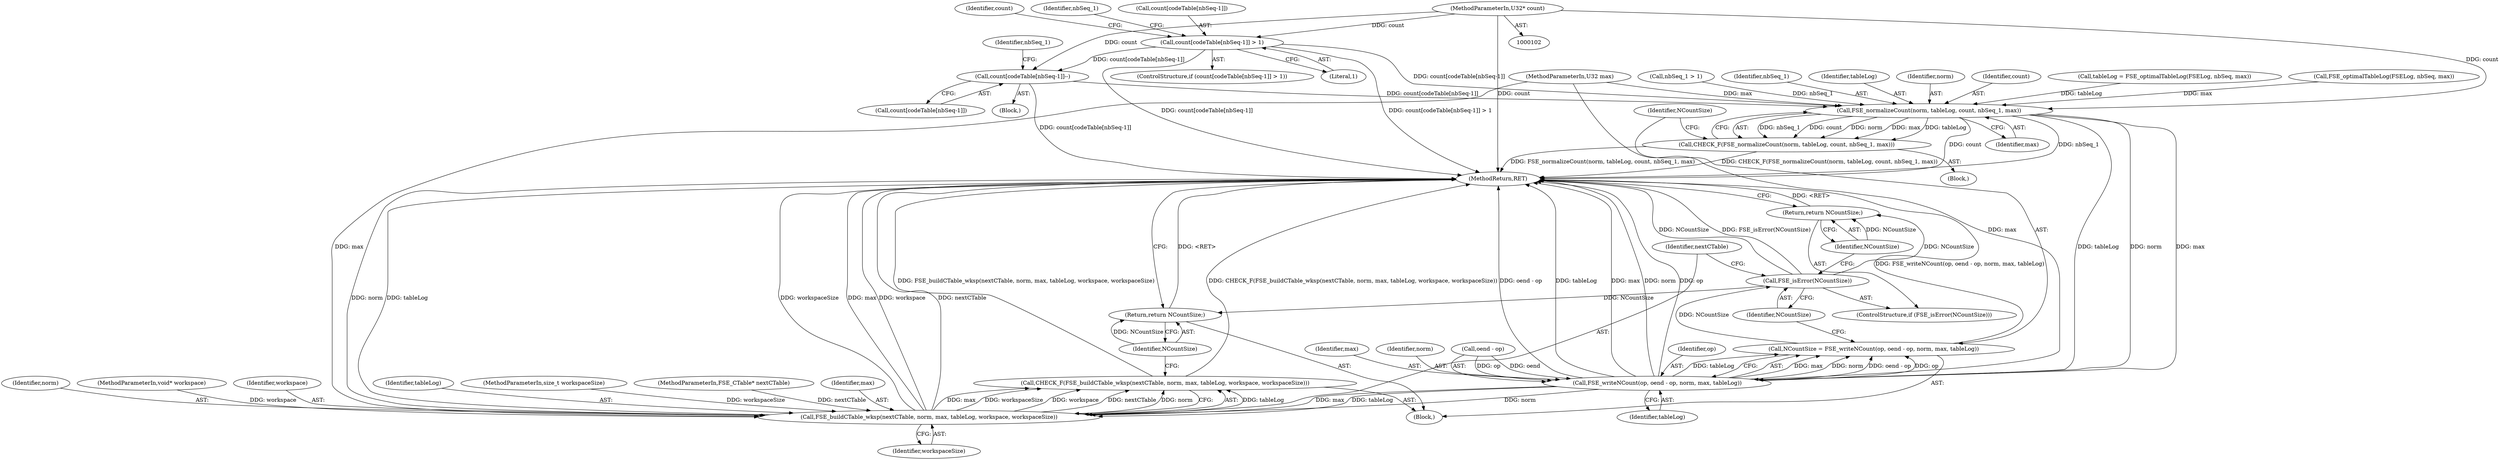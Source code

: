 digraph "0_zstd_3e5cdf1b6a85843e991d7d10f6a2567c15580da0@array" {
"1000195" [label="(Call,count[codeTable[nbSeq-1]] > 1)"];
"1000108" [label="(MethodParameterIn,U32* count)"];
"1000205" [label="(Call,count[codeTable[nbSeq-1]]--)"];
"1000220" [label="(Call,FSE_normalizeCount(norm, tableLog, count, nbSeq_1, max))"];
"1000219" [label="(Call,CHECK_F(FSE_normalizeCount(norm, tableLog, count, nbSeq_1, max)))"];
"1000230" [label="(Call,FSE_writeNCount(op, oend - op, norm, max, tableLog))"];
"1000228" [label="(Call,NCountSize = FSE_writeNCount(op, oend - op, norm, max, tableLog))"];
"1000239" [label="(Call,FSE_isError(NCountSize))"];
"1000241" [label="(Return,return NCountSize;)"];
"1000251" [label="(Return,return NCountSize;)"];
"1000244" [label="(Call,FSE_buildCTable_wksp(nextCTable, norm, max, tableLog, workspace, workspaceSize))"];
"1000243" [label="(Call,CHECK_F(FSE_buildCTable_wksp(nextCTable, norm, max, tableLog, workspace, workspaceSize)))"];
"1000205" [label="(Call,count[codeTable[nbSeq-1]]--)"];
"1000220" [label="(Call,FSE_normalizeCount(norm, tableLog, count, nbSeq_1, max))"];
"1000260" [label="(MethodReturn,RET)"];
"1000228" [label="(Call,NCountSize = FSE_writeNCount(op, oend - op, norm, max, tableLog))"];
"1000195" [label="(Call,count[codeTable[nbSeq-1]] > 1)"];
"1000246" [label="(Identifier,norm)"];
"1000190" [label="(Call,FSE_optimalTableLog(FSELog, nbSeq, max))"];
"1000217" [label="(Identifier,nbSeq_1)"];
"1000245" [label="(Identifier,nextCTable)"];
"1000117" [label="(MethodParameterIn,void* workspace)"];
"1000229" [label="(Identifier,NCountSize)"];
"1000249" [label="(Identifier,workspace)"];
"1000203" [label="(Literal,1)"];
"1000196" [label="(Call,count[codeTable[nbSeq-1]])"];
"1000109" [label="(MethodParameterIn,U32 max)"];
"1000236" [label="(Identifier,max)"];
"1000216" [label="(Call,nbSeq_1 > 1)"];
"1000224" [label="(Identifier,nbSeq_1)"];
"1000226" [label="(Block,)"];
"1000108" [label="(MethodParameterIn,U32* count)"];
"1000206" [label="(Call,count[codeTable[nbSeq-1]])"];
"1000225" [label="(Identifier,max)"];
"1000237" [label="(Identifier,tableLog)"];
"1000241" [label="(Return,return NCountSize;)"];
"1000239" [label="(Call,FSE_isError(NCountSize))"];
"1000252" [label="(Identifier,NCountSize)"];
"1000235" [label="(Identifier,norm)"];
"1000181" [label="(Block,)"];
"1000219" [label="(Call,CHECK_F(FSE_normalizeCount(norm, tableLog, count, nbSeq_1, max)))"];
"1000240" [label="(Identifier,NCountSize)"];
"1000244" [label="(Call,FSE_buildCTable_wksp(nextCTable, norm, max, tableLog, workspace, workspaceSize))"];
"1000243" [label="(Call,CHECK_F(FSE_buildCTable_wksp(nextCTable, norm, max, tableLog, workspace, workspaceSize)))"];
"1000204" [label="(Block,)"];
"1000242" [label="(Identifier,NCountSize)"];
"1000250" [label="(Identifier,workspaceSize)"];
"1000248" [label="(Identifier,tableLog)"];
"1000232" [label="(Call,oend - op)"];
"1000238" [label="(ControlStructure,if (FSE_isError(NCountSize)))"];
"1000222" [label="(Identifier,tableLog)"];
"1000118" [label="(MethodParameterIn,size_t workspaceSize)"];
"1000221" [label="(Identifier,norm)"];
"1000207" [label="(Identifier,count)"];
"1000231" [label="(Identifier,op)"];
"1000194" [label="(ControlStructure,if (count[codeTable[nbSeq-1]] > 1))"];
"1000230" [label="(Call,FSE_writeNCount(op, oend - op, norm, max, tableLog))"];
"1000105" [label="(MethodParameterIn,FSE_CTable* nextCTable)"];
"1000247" [label="(Identifier,max)"];
"1000223" [label="(Identifier,count)"];
"1000214" [label="(Identifier,nbSeq_1)"];
"1000251" [label="(Return,return NCountSize;)"];
"1000188" [label="(Call,tableLog = FSE_optimalTableLog(FSELog, nbSeq, max))"];
"1000195" -> "1000194"  [label="AST: "];
"1000195" -> "1000203"  [label="CFG: "];
"1000196" -> "1000195"  [label="AST: "];
"1000203" -> "1000195"  [label="AST: "];
"1000207" -> "1000195"  [label="CFG: "];
"1000217" -> "1000195"  [label="CFG: "];
"1000195" -> "1000260"  [label="DDG: count[codeTable[nbSeq-1]] > 1"];
"1000195" -> "1000260"  [label="DDG: count[codeTable[nbSeq-1]]"];
"1000108" -> "1000195"  [label="DDG: count"];
"1000195" -> "1000205"  [label="DDG: count[codeTable[nbSeq-1]]"];
"1000195" -> "1000220"  [label="DDG: count[codeTable[nbSeq-1]]"];
"1000108" -> "1000102"  [label="AST: "];
"1000108" -> "1000260"  [label="DDG: count"];
"1000108" -> "1000205"  [label="DDG: count"];
"1000108" -> "1000220"  [label="DDG: count"];
"1000205" -> "1000204"  [label="AST: "];
"1000205" -> "1000206"  [label="CFG: "];
"1000206" -> "1000205"  [label="AST: "];
"1000214" -> "1000205"  [label="CFG: "];
"1000205" -> "1000260"  [label="DDG: count[codeTable[nbSeq-1]]"];
"1000205" -> "1000220"  [label="DDG: count[codeTable[nbSeq-1]]"];
"1000220" -> "1000219"  [label="AST: "];
"1000220" -> "1000225"  [label="CFG: "];
"1000221" -> "1000220"  [label="AST: "];
"1000222" -> "1000220"  [label="AST: "];
"1000223" -> "1000220"  [label="AST: "];
"1000224" -> "1000220"  [label="AST: "];
"1000225" -> "1000220"  [label="AST: "];
"1000219" -> "1000220"  [label="CFG: "];
"1000220" -> "1000260"  [label="DDG: count"];
"1000220" -> "1000260"  [label="DDG: nbSeq_1"];
"1000220" -> "1000219"  [label="DDG: nbSeq_1"];
"1000220" -> "1000219"  [label="DDG: count"];
"1000220" -> "1000219"  [label="DDG: norm"];
"1000220" -> "1000219"  [label="DDG: max"];
"1000220" -> "1000219"  [label="DDG: tableLog"];
"1000188" -> "1000220"  [label="DDG: tableLog"];
"1000216" -> "1000220"  [label="DDG: nbSeq_1"];
"1000190" -> "1000220"  [label="DDG: max"];
"1000109" -> "1000220"  [label="DDG: max"];
"1000220" -> "1000230"  [label="DDG: norm"];
"1000220" -> "1000230"  [label="DDG: max"];
"1000220" -> "1000230"  [label="DDG: tableLog"];
"1000219" -> "1000181"  [label="AST: "];
"1000229" -> "1000219"  [label="CFG: "];
"1000219" -> "1000260"  [label="DDG: CHECK_F(FSE_normalizeCount(norm, tableLog, count, nbSeq_1, max))"];
"1000219" -> "1000260"  [label="DDG: FSE_normalizeCount(norm, tableLog, count, nbSeq_1, max)"];
"1000230" -> "1000228"  [label="AST: "];
"1000230" -> "1000237"  [label="CFG: "];
"1000231" -> "1000230"  [label="AST: "];
"1000232" -> "1000230"  [label="AST: "];
"1000235" -> "1000230"  [label="AST: "];
"1000236" -> "1000230"  [label="AST: "];
"1000237" -> "1000230"  [label="AST: "];
"1000228" -> "1000230"  [label="CFG: "];
"1000230" -> "1000260"  [label="DDG: oend - op"];
"1000230" -> "1000260"  [label="DDG: tableLog"];
"1000230" -> "1000260"  [label="DDG: max"];
"1000230" -> "1000260"  [label="DDG: norm"];
"1000230" -> "1000260"  [label="DDG: op"];
"1000230" -> "1000228"  [label="DDG: max"];
"1000230" -> "1000228"  [label="DDG: norm"];
"1000230" -> "1000228"  [label="DDG: oend - op"];
"1000230" -> "1000228"  [label="DDG: op"];
"1000230" -> "1000228"  [label="DDG: tableLog"];
"1000232" -> "1000230"  [label="DDG: op"];
"1000232" -> "1000230"  [label="DDG: oend"];
"1000109" -> "1000230"  [label="DDG: max"];
"1000230" -> "1000244"  [label="DDG: norm"];
"1000230" -> "1000244"  [label="DDG: max"];
"1000230" -> "1000244"  [label="DDG: tableLog"];
"1000228" -> "1000226"  [label="AST: "];
"1000229" -> "1000228"  [label="AST: "];
"1000240" -> "1000228"  [label="CFG: "];
"1000228" -> "1000260"  [label="DDG: FSE_writeNCount(op, oend - op, norm, max, tableLog)"];
"1000228" -> "1000239"  [label="DDG: NCountSize"];
"1000239" -> "1000238"  [label="AST: "];
"1000239" -> "1000240"  [label="CFG: "];
"1000240" -> "1000239"  [label="AST: "];
"1000242" -> "1000239"  [label="CFG: "];
"1000245" -> "1000239"  [label="CFG: "];
"1000239" -> "1000260"  [label="DDG: FSE_isError(NCountSize)"];
"1000239" -> "1000260"  [label="DDG: NCountSize"];
"1000239" -> "1000241"  [label="DDG: NCountSize"];
"1000239" -> "1000251"  [label="DDG: NCountSize"];
"1000241" -> "1000238"  [label="AST: "];
"1000241" -> "1000242"  [label="CFG: "];
"1000242" -> "1000241"  [label="AST: "];
"1000260" -> "1000241"  [label="CFG: "];
"1000241" -> "1000260"  [label="DDG: <RET>"];
"1000242" -> "1000241"  [label="DDG: NCountSize"];
"1000251" -> "1000226"  [label="AST: "];
"1000251" -> "1000252"  [label="CFG: "];
"1000252" -> "1000251"  [label="AST: "];
"1000260" -> "1000251"  [label="CFG: "];
"1000251" -> "1000260"  [label="DDG: <RET>"];
"1000252" -> "1000251"  [label="DDG: NCountSize"];
"1000244" -> "1000243"  [label="AST: "];
"1000244" -> "1000250"  [label="CFG: "];
"1000245" -> "1000244"  [label="AST: "];
"1000246" -> "1000244"  [label="AST: "];
"1000247" -> "1000244"  [label="AST: "];
"1000248" -> "1000244"  [label="AST: "];
"1000249" -> "1000244"  [label="AST: "];
"1000250" -> "1000244"  [label="AST: "];
"1000243" -> "1000244"  [label="CFG: "];
"1000244" -> "1000260"  [label="DDG: tableLog"];
"1000244" -> "1000260"  [label="DDG: workspaceSize"];
"1000244" -> "1000260"  [label="DDG: nextCTable"];
"1000244" -> "1000260"  [label="DDG: norm"];
"1000244" -> "1000260"  [label="DDG: max"];
"1000244" -> "1000260"  [label="DDG: workspace"];
"1000244" -> "1000243"  [label="DDG: tableLog"];
"1000244" -> "1000243"  [label="DDG: max"];
"1000244" -> "1000243"  [label="DDG: workspaceSize"];
"1000244" -> "1000243"  [label="DDG: workspace"];
"1000244" -> "1000243"  [label="DDG: nextCTable"];
"1000244" -> "1000243"  [label="DDG: norm"];
"1000105" -> "1000244"  [label="DDG: nextCTable"];
"1000109" -> "1000244"  [label="DDG: max"];
"1000117" -> "1000244"  [label="DDG: workspace"];
"1000118" -> "1000244"  [label="DDG: workspaceSize"];
"1000243" -> "1000226"  [label="AST: "];
"1000252" -> "1000243"  [label="CFG: "];
"1000243" -> "1000260"  [label="DDG: FSE_buildCTable_wksp(nextCTable, norm, max, tableLog, workspace, workspaceSize)"];
"1000243" -> "1000260"  [label="DDG: CHECK_F(FSE_buildCTable_wksp(nextCTable, norm, max, tableLog, workspace, workspaceSize))"];
}
